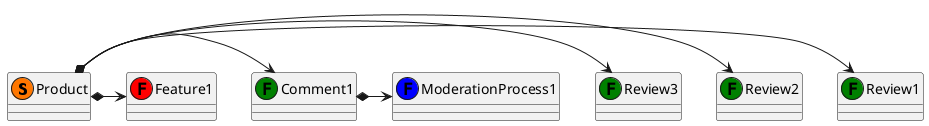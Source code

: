 @startuml
class Product << (S,#FF7700) >> {
}
class Review1 << (F,green) >> {
}
class Review2 << (F,green) >> {
}
class Review3 << (F,green) >> {
}
class Comment1 << (F,green) >> {
}
class Feature1 << (F,red) >> {
}
Product *-> Review1
Product *-> Review2
Product *-> Review3
Product *-> Comment1
class ModerationProcess1 << (F,blue) >> {
}
Comment1 *-> ModerationProcess1
Product *-> Feature1
@enduml
